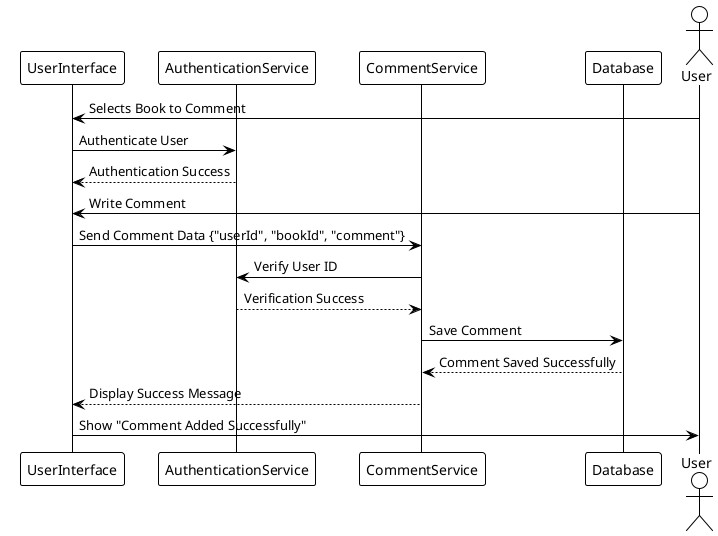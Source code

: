 @startuml
!theme plain

participant UserInterface as UI
participant AuthenticationService as Auth
participant CommentService as CS
participant Database as DB

actor User

User -> UI : Selects Book to Comment
UI -> Auth : Authenticate User
Auth --> UI : Authentication Success

User -> UI : Write Comment
UI -> CS : Send Comment Data {"userId", "bookId", "comment"}

CS -> Auth : Verify User ID
Auth --> CS : Verification Success

CS -> DB : Save Comment
DB --> CS : Comment Saved Successfully

CS --> UI : Display Success Message
UI -> User : Show "Comment Added Successfully"

@enduml